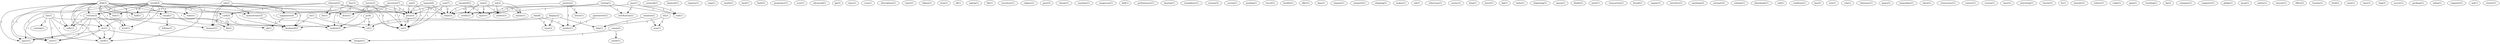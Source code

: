 digraph G {
  disk [ label="disk(3)" ];
  email [ label="email(2)" ];
  foot [ label="foot(1)" ];
  card [ label="card(3)" ];
  half [ label="half(1)" ];
  version [ label="version(3)" ];
  etc [ label="etc(1)" ];
  video [ label="video(1)" ];
  level [ label="level(1)" ];
  memory [ label="memory(1)" ];
  user [ label="user(1)" ];
  space [ label="space(1)" ];
  kb [ label="kb(2)" ];
  sells [ label="sells(1)" ];
  monochrome [ label="monochrome(3)" ];
  shelf [ label="shelf(1)" ];
  keyboard [ label="keyboard(2)" ];
  com [ label="com(7)" ];
  clone [ label="clone(3)" ];
  price [ label="price(3)" ];
  ea [ label="ea(1)" ];
  server [ label="server(2)" ];
  demo [ label="demo(1)" ];
  modem [ label="modem(3)" ];
  novell [ label="novell(3)" ];
  ethernet [ label="ethernet(2)" ];
  bit [ label="bit(1)" ];
  network [ label="network(1)" ];
  hoptoad [ label="hoptoad(1)" ];
  express [ label="express(1)" ];
  follows [ label="follows(1)" ];
  pk [ label="pk(1)" ];
  copy [ label="copy(1)" ];
  standard [ label="standard(2)" ];
  equipment [ label="equipment(4)" ];
  certify [ label="certify(1)" ];
  layer [ label="layer(1)" ];
  bnc [ label="bnc(3)" ];
  zenith [ label="zenith(1)" ];
  intel [ label="intel(1)" ];
  fault [ label="fault(2)" ];
  proprinter [ label="proprinter(1)" ];
  acer [ label="acer(1)" ];
  advanced [ label="advanced(1)" ];
  lpt [ label="lpt(2)" ];
  misc [ label="misc(1)" ];
  coca [ label="coca(1)" ];
  description [ label="description(1)" ];
  toner [ label="toner(1)" ];
  ribbon [ label="ribbon(1)" ];
  item [ label="item(1)" ];
  zfl [ label="zfl(1)" ];
  testing [ label="testing(1)" ];
  certification [ label="certification(1)" ];
  tool [ label="tool(1)" ];
  microtest [ label="microtest(7)" ];
  laptop [ label="laptop(1)" ];
  file [ label="file(1)" ];
  ttl [ label="ttl(2)" ];
  stay [ label="stay(1)" ];
  ship [ label="ship(1)" ];
  inventory [ label="inventory(1)" ];
  subject [ label="subject(1)" ];
  peer [ label="peer(2)" ];
  twinax [ label="twinax(1)" ];
  machine [ label="machine(1)" ];
  mb [ label="mb(2)" ];
  magnavox [ label="magnavox(1)" ];
  dell [ label="dell(1)" ];
  performance [ label="performance(1)" ];
  lanstep [ label="lanstep(1)" ];
  standalone [ label="standalone(1)" ];
  system [ label="system(3)" ];
  printer [ label="printer(2)" ];
  letter [ label="letter(1)" ];
  quality [ label="quality(1)" ];
  accton [ label="accton(1)" ];
  bargain [ label="bargain(1)" ];
  monitor [ label="monitor(2)" ];
  pooling [ label="pooling(1)" ];
  travel [ label="travel(1)" ];
  backlit [ label="backlit(1)" ];
  unit [ label="unit(2)" ];
  mount [ label="mount(1)" ];
  surface [ label="surface(1)" ];
  offer [ label="offer(1)" ];
  dma [ label="dma(1)" ];
  ringout [ label="ringout(1)" ];
  netportii [ label="netportii(1)" ];
  shipping [ label="shipping(1)" ];
  makes [ label="makes(1)" ];
  adi [ label="adi(1)" ];
  ethercoax [ label="ethercoax(1)" ];
  seems [ label="seems(1)" ];
  lan [ label="lan(3)" ];
  routing [ label="routing(1)" ];
  wd [ label="wd(2)" ];
  king [ label="king(1)" ];
  lanport [ label="lanport(6)" ];
  baset [ label="baset(1)" ];
  mau [ label="mau(1)" ];
  dpi [ label="dpi(1)" ];
  turbo [ label="turbo(1)" ];
  duplexing [ label="duplexing(1)" ];
  epson [ label="epson(1)" ];
  diablo [ label="diablo(1)" ];
  print [ label="print(1)" ];
  transaction [ label="transaction(1)" ];
  brand [ label="brand(1)" ];
  canon [ label="canon(2)" ];
  needs [ label="needs(1)" ];
  engine [ label="engine(1)" ];
  interface [ label="interface(1)" ];
  anything [ label="anything(2)" ];
  node [ label="node(1)" ];
  netware [ label="netware(2)" ];
  display [ label="display(2)" ];
  type [ label="type(2)" ];
  enlarge [ label="enlarge(1)" ];
  downloads [ label="downloads(1)" ];
  end [ label="end(1)" ];
  xt [ label="xt(1)" ];
  co [ label="co(1)" ];
  condition [ label="condition(1)" ];
  quietwriter [ label="quietwriter(1)" ];
  box [ label="box(2)" ];
  size [ label="size(1)" ];
  cola [ label="cola(1)" ];
  tolerance [ label="tolerance(1)" ];
  qume [ label="qume(1)" ];
  lanmodem [ label="lanmodem(1)" ];
  sheet [ label="sheet(1)" ];
  transceiver [ label="transceiver(1)" ];
  contact [ label="contact(1)" ];
  everex [ label="everex(1)" ];
  laser [ label="laser(1)" ];
  mirroring [ label="mirroring(1)" ];
  tractor [ label="tractor(1)" ];
  fx [ label="fx(1)" ];
  laserjet [ label="laserjet(1)" ];
  reduce [ label="reduce(1)" ];
  aui [ label="aui(3)" ];
  cable [ label="cable(1)" ];
  ppm [ label="ppm(1)" ];
  ibm [ label="ibm(8)" ];
  tracking [ label="tracking(1)" ];
  hp [ label="hp(2)" ];
  company [ label="company(1)" ];
  computer [ label="computer(1)" ];
  philip [ label="philip(1)" ];
  quan [ label="quan(1)" ];
  amber [ label="amber(1)" ];
  mau [ label="mau(1)" ];
  netcom [ label="netcom(1)" ];
  office [ label="office(2)" ];
  hassles [ label="hassles(1)" ];
  feed [ label="feed(2)" ];
  pc [ label="pc(8)" ];
  mini [ label="mini(1)" ];
  time [ label="time(1)" ];
  ring [ label="ring(2)" ];
  mccoy [ label="mccoy(1)" ];
  package [ label="package(1)" ];
  milan [ label="milan(1)" ];
  supports [ label="supports(1)" ];
  lan [ label="lan(1)" ];
  mil [ label="mil(1)" ];
  starter [ label="starter(1)" ];
  disk -> email [ label="1" ];
  disk -> foot [ label="1" ];
  disk -> card [ label="1" ];
  disk -> half [ label="1" ];
  disk -> version [ label="1" ];
  disk -> etc [ label="1" ];
  disk -> video [ label="1" ];
  disk -> level [ label="1" ];
  disk -> memory [ label="1" ];
  disk -> user [ label="1" ];
  disk -> space [ label="1" ];
  disk -> kb [ label="1" ];
  disk -> sells [ label="1" ];
  disk -> monochrome [ label="1" ];
  disk -> shelf [ label="1" ];
  disk -> keyboard [ label="1" ];
  com -> clone [ label="5" ];
  com -> price [ label="1" ];
  com -> ea [ label="1" ];
  server -> price [ label="1" ];
  server -> demo [ label="1" ];
  server -> modem [ label="1" ];
  server -> ea [ label="1" ];
  novell -> email [ label="1" ];
  novell -> foot [ label="1" ];
  novell -> half [ label="1" ];
  novell -> version [ label="1" ];
  novell -> etc [ label="1" ];
  novell -> level [ label="1" ];
  novell -> user [ label="1" ];
  novell -> space [ label="1" ];
  novell -> price [ label="1" ];
  novell -> sells [ label="1" ];
  novell -> shelf [ label="1" ];
  novell -> demo [ label="1" ];
  novell -> modem [ label="1" ];
  novell -> ea [ label="1" ];
  ethernet -> card [ label="1" ];
  ethernet -> version [ label="1" ];
  ethernet -> bit [ label="1" ];
  ethernet -> price [ label="1" ];
  ethernet -> ea [ label="1" ];
  email -> follows [ label="1" ];
  email -> pk [ label="1" ];
  standard -> equipment [ label="1" ];
  standard -> certify [ label="1" ];
  standard -> layer [ label="1" ];
  bnc -> card [ label="1" ];
  bnc -> bit [ label="1" ];
  bnc -> clone [ label="3" ];
  card -> memory [ label="1" ];
  card -> kb [ label="1" ];
  card -> keyboard [ label="1" ];
  testing -> certify [ label="1" ];
  testing -> layer [ label="1" ];
  testing -> certification [ label="1" ];
  testing -> tool [ label="1" ];
  microtest -> clone [ label="5" ];
  microtest -> price [ label="1" ];
  microtest -> demo [ label="1" ];
  microtest -> modem [ label="1" ];
  microtest -> ea [ label="1" ];
  ttl -> stay [ label="1" ];
  ttl -> ship [ label="1" ];
  mb -> video [ label="1" ];
  mb -> equipment [ label="2" ];
  mb -> memory [ label="1" ];
  mb -> kb [ label="1" ];
  mb -> monochrome [ label="1" ];
  mb -> keyboard [ label="1" ];
  version -> etc [ label="1" ];
  version -> level [ label="1" ];
  version -> user [ label="1" ];
  version -> space [ label="1" ];
  version -> sells [ label="1" ];
  version -> shelf [ label="1" ];
  printer -> letter [ label="1" ];
  printer -> clone [ label="1" ];
  printer -> quality [ label="1" ];
  etc -> bargain [ label="1" ];
  etc -> user [ label="1" ];
  etc -> space [ label="1" ];
  etc -> shelf [ label="1" ];
  monitor -> stay [ label="1" ];
  monitor -> ship [ label="1" ];
  unit -> certify [ label="1" ];
  unit -> layer [ label="1" ];
  unit -> mount [ label="1" ];
  unit -> clone [ label="1" ];
  unit -> surface [ label="1" ];
  equipment -> pk [ label="1" ];
  lan -> user [ label="1" ];
  lan -> space [ label="1" ];
  lan -> sells [ label="1" ];
  lan -> routing [ label="3" ];
  lan -> shelf [ label="1" ];
  lan -> modem [ label="3" ];
  wd -> mount [ label="1" ];
  wd -> clone [ label="1" ];
  wd -> surface [ label="1" ];
  lanport -> clone [ label="5" ];
  lanport -> price [ label="1" ];
  lanport -> ea [ label="1" ];
  mau -> clone [ label="1" ];
  mau -> certification [ label="1" ];
  mau -> tool [ label="1" ];
  canon -> bargain [ label="1" ];
  canon -> needs [ label="1" ];
  display -> ship [ label="1" ];
  display -> type [ label="1" ];
  display -> keyboard [ label="1" ];
  xt -> co [ label="3" ];
  xt -> keyboard [ label="1" ];
  quietwriter -> quality [ label="1" ];
  aui -> price [ label="1" ];
  aui -> ea [ label="1" ];
  price -> ea [ label="2" ];
  ibm -> type [ label="3" ];
  ibm -> co [ label="1" ];
  ibm -> quality [ label="1" ];
  mau -> tool [ label="1" ];
  pc -> co [ label="3" ];
  pc -> modem [ label="1" ];
  monochrome -> keyboard [ label="1" ];
}
